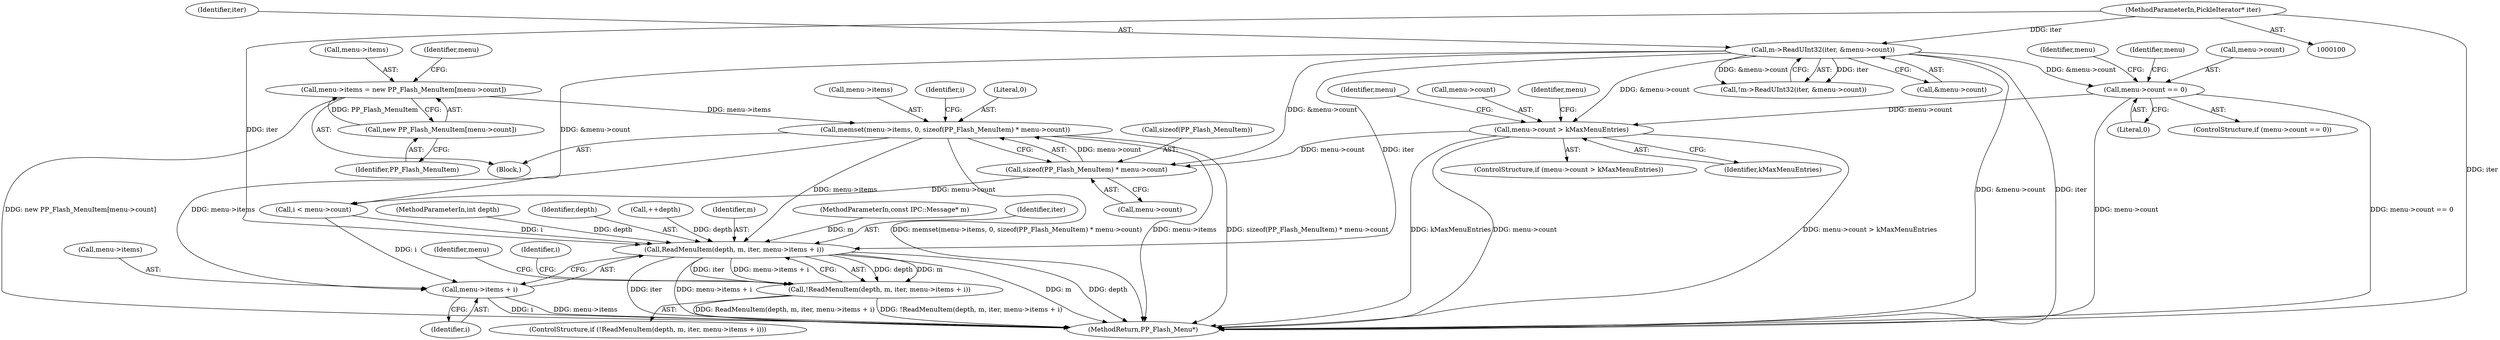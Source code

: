 digraph "0_Chrome_42d87b0bec018634ec81a72d3b265f3138d75e1d@API" {
"1000157" [label="(Call,memset(menu->items, 0, sizeof(PP_Flash_MenuItem) * menu->count))"];
"1000151" [label="(Call,menu->items = new PP_Flash_MenuItem[menu->count])"];
"1000155" [label="(Call,new PP_Flash_MenuItem[menu->count])"];
"1000162" [label="(Call,sizeof(PP_Flash_MenuItem) * menu->count)"];
"1000141" [label="(Call,menu->count > kMaxMenuEntries)"];
"1000121" [label="(Call,m->ReadUInt32(iter, &menu->count))"];
"1000103" [label="(MethodParameterIn,PickleIterator* iter)"];
"1000133" [label="(Call,menu->count == 0)"];
"1000183" [label="(Call,ReadMenuItem(depth, m, iter, menu->items + i))"];
"1000182" [label="(Call,!ReadMenuItem(depth, m, iter, menu->items + i))"];
"1000187" [label="(Call,menu->items + i)"];
"1000142" [label="(Call,menu->count)"];
"1000148" [label="(Identifier,menu)"];
"1000101" [label="(MethodParameterIn,int depth)"];
"1000185" [label="(Identifier,m)"];
"1000182" [label="(Call,!ReadMenuItem(depth, m, iter, menu->items + i))"];
"1000163" [label="(Call,sizeof(PP_Flash_MenuItem))"];
"1000155" [label="(Call,new PP_Flash_MenuItem[menu->count])"];
"1000122" [label="(Identifier,iter)"];
"1000179" [label="(Identifier,i)"];
"1000139" [label="(Identifier,menu)"];
"1000120" [label="(Call,!m->ReadUInt32(iter, &menu->count))"];
"1000102" [label="(MethodParameterIn,const IPC::Message* m)"];
"1000171" [label="(Identifier,i)"];
"1000152" [label="(Call,menu->items)"];
"1000159" [label="(Identifier,menu)"];
"1000140" [label="(ControlStructure,if (menu->count > kMaxMenuEntries))"];
"1000162" [label="(Call,sizeof(PP_Flash_MenuItem) * menu->count)"];
"1000145" [label="(Identifier,kMaxMenuEntries)"];
"1000187" [label="(Call,menu->items + i)"];
"1000181" [label="(ControlStructure,if (!ReadMenuItem(depth, m, iter, menu->items + i)))"];
"1000161" [label="(Literal,0)"];
"1000151" [label="(Call,menu->items = new PP_Flash_MenuItem[menu->count])"];
"1000186" [label="(Identifier,iter)"];
"1000104" [label="(Block,)"];
"1000153" [label="(Identifier,menu)"];
"1000143" [label="(Identifier,menu)"];
"1000137" [label="(Literal,0)"];
"1000173" [label="(Call,i < menu->count)"];
"1000132" [label="(ControlStructure,if (menu->count == 0))"];
"1000165" [label="(Call,menu->count)"];
"1000199" [label="(MethodReturn,PP_Flash_Menu*)"];
"1000141" [label="(Call,menu->count > kMaxMenuEntries)"];
"1000156" [label="(Identifier,PP_Flash_MenuItem)"];
"1000121" [label="(Call,m->ReadUInt32(iter, &menu->count))"];
"1000194" [label="(Identifier,menu)"];
"1000158" [label="(Call,menu->items)"];
"1000133" [label="(Call,menu->count == 0)"];
"1000123" [label="(Call,&menu->count)"];
"1000103" [label="(MethodParameterIn,PickleIterator* iter)"];
"1000184" [label="(Identifier,depth)"];
"1000191" [label="(Identifier,i)"];
"1000183" [label="(Call,ReadMenuItem(depth, m, iter, menu->items + i))"];
"1000157" [label="(Call,memset(menu->items, 0, sizeof(PP_Flash_MenuItem) * menu->count))"];
"1000134" [label="(Call,menu->count)"];
"1000111" [label="(Call,++depth)"];
"1000188" [label="(Call,menu->items)"];
"1000157" -> "1000104"  [label="AST: "];
"1000157" -> "1000162"  [label="CFG: "];
"1000158" -> "1000157"  [label="AST: "];
"1000161" -> "1000157"  [label="AST: "];
"1000162" -> "1000157"  [label="AST: "];
"1000171" -> "1000157"  [label="CFG: "];
"1000157" -> "1000199"  [label="DDG: memset(menu->items, 0, sizeof(PP_Flash_MenuItem) * menu->count)"];
"1000157" -> "1000199"  [label="DDG: menu->items"];
"1000157" -> "1000199"  [label="DDG: sizeof(PP_Flash_MenuItem) * menu->count"];
"1000151" -> "1000157"  [label="DDG: menu->items"];
"1000162" -> "1000157"  [label="DDG: menu->count"];
"1000157" -> "1000183"  [label="DDG: menu->items"];
"1000157" -> "1000187"  [label="DDG: menu->items"];
"1000151" -> "1000104"  [label="AST: "];
"1000151" -> "1000155"  [label="CFG: "];
"1000152" -> "1000151"  [label="AST: "];
"1000155" -> "1000151"  [label="AST: "];
"1000159" -> "1000151"  [label="CFG: "];
"1000151" -> "1000199"  [label="DDG: new PP_Flash_MenuItem[menu->count]"];
"1000155" -> "1000151"  [label="DDG: PP_Flash_MenuItem"];
"1000155" -> "1000156"  [label="CFG: "];
"1000156" -> "1000155"  [label="AST: "];
"1000162" -> "1000165"  [label="CFG: "];
"1000163" -> "1000162"  [label="AST: "];
"1000165" -> "1000162"  [label="AST: "];
"1000141" -> "1000162"  [label="DDG: menu->count"];
"1000121" -> "1000162"  [label="DDG: &menu->count"];
"1000162" -> "1000173"  [label="DDG: menu->count"];
"1000141" -> "1000140"  [label="AST: "];
"1000141" -> "1000145"  [label="CFG: "];
"1000142" -> "1000141"  [label="AST: "];
"1000145" -> "1000141"  [label="AST: "];
"1000148" -> "1000141"  [label="CFG: "];
"1000153" -> "1000141"  [label="CFG: "];
"1000141" -> "1000199"  [label="DDG: menu->count"];
"1000141" -> "1000199"  [label="DDG: menu->count > kMaxMenuEntries"];
"1000141" -> "1000199"  [label="DDG: kMaxMenuEntries"];
"1000121" -> "1000141"  [label="DDG: &menu->count"];
"1000133" -> "1000141"  [label="DDG: menu->count"];
"1000121" -> "1000120"  [label="AST: "];
"1000121" -> "1000123"  [label="CFG: "];
"1000122" -> "1000121"  [label="AST: "];
"1000123" -> "1000121"  [label="AST: "];
"1000120" -> "1000121"  [label="CFG: "];
"1000121" -> "1000199"  [label="DDG: &menu->count"];
"1000121" -> "1000199"  [label="DDG: iter"];
"1000121" -> "1000120"  [label="DDG: iter"];
"1000121" -> "1000120"  [label="DDG: &menu->count"];
"1000103" -> "1000121"  [label="DDG: iter"];
"1000121" -> "1000133"  [label="DDG: &menu->count"];
"1000121" -> "1000173"  [label="DDG: &menu->count"];
"1000121" -> "1000183"  [label="DDG: iter"];
"1000103" -> "1000100"  [label="AST: "];
"1000103" -> "1000199"  [label="DDG: iter"];
"1000103" -> "1000183"  [label="DDG: iter"];
"1000133" -> "1000132"  [label="AST: "];
"1000133" -> "1000137"  [label="CFG: "];
"1000134" -> "1000133"  [label="AST: "];
"1000137" -> "1000133"  [label="AST: "];
"1000139" -> "1000133"  [label="CFG: "];
"1000143" -> "1000133"  [label="CFG: "];
"1000133" -> "1000199"  [label="DDG: menu->count"];
"1000133" -> "1000199"  [label="DDG: menu->count == 0"];
"1000183" -> "1000182"  [label="AST: "];
"1000183" -> "1000187"  [label="CFG: "];
"1000184" -> "1000183"  [label="AST: "];
"1000185" -> "1000183"  [label="AST: "];
"1000186" -> "1000183"  [label="AST: "];
"1000187" -> "1000183"  [label="AST: "];
"1000182" -> "1000183"  [label="CFG: "];
"1000183" -> "1000199"  [label="DDG: m"];
"1000183" -> "1000199"  [label="DDG: depth"];
"1000183" -> "1000199"  [label="DDG: iter"];
"1000183" -> "1000199"  [label="DDG: menu->items + i"];
"1000183" -> "1000182"  [label="DDG: depth"];
"1000183" -> "1000182"  [label="DDG: m"];
"1000183" -> "1000182"  [label="DDG: iter"];
"1000183" -> "1000182"  [label="DDG: menu->items + i"];
"1000111" -> "1000183"  [label="DDG: depth"];
"1000101" -> "1000183"  [label="DDG: depth"];
"1000102" -> "1000183"  [label="DDG: m"];
"1000173" -> "1000183"  [label="DDG: i"];
"1000182" -> "1000181"  [label="AST: "];
"1000194" -> "1000182"  [label="CFG: "];
"1000179" -> "1000182"  [label="CFG: "];
"1000182" -> "1000199"  [label="DDG: !ReadMenuItem(depth, m, iter, menu->items + i)"];
"1000182" -> "1000199"  [label="DDG: ReadMenuItem(depth, m, iter, menu->items + i)"];
"1000187" -> "1000191"  [label="CFG: "];
"1000188" -> "1000187"  [label="AST: "];
"1000191" -> "1000187"  [label="AST: "];
"1000187" -> "1000199"  [label="DDG: menu->items"];
"1000187" -> "1000199"  [label="DDG: i"];
"1000173" -> "1000187"  [label="DDG: i"];
}
